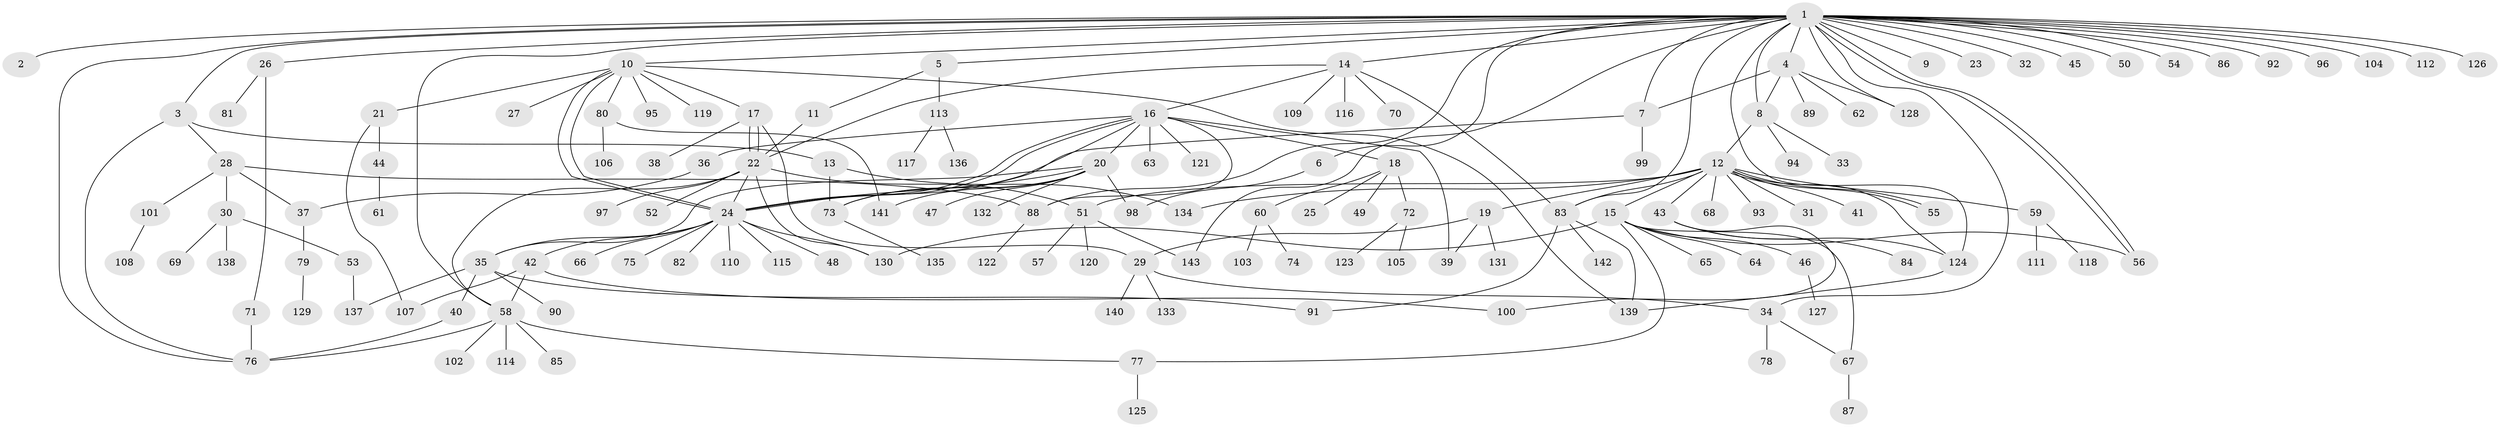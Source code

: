 // coarse degree distribution, {30: 0.00909090909090909, 1: 0.5909090909090909, 7: 0.01818181818181818, 6: 0.01818181818181818, 4: 0.05454545454545454, 2: 0.1, 5: 0.06363636363636363, 9: 0.00909090909090909, 21: 0.00909090909090909, 3: 0.1, 15: 0.00909090909090909, 16: 0.00909090909090909, 14: 0.00909090909090909}
// Generated by graph-tools (version 1.1) at 2025/51/02/27/25 19:51:59]
// undirected, 143 vertices, 191 edges
graph export_dot {
graph [start="1"]
  node [color=gray90,style=filled];
  1;
  2;
  3;
  4;
  5;
  6;
  7;
  8;
  9;
  10;
  11;
  12;
  13;
  14;
  15;
  16;
  17;
  18;
  19;
  20;
  21;
  22;
  23;
  24;
  25;
  26;
  27;
  28;
  29;
  30;
  31;
  32;
  33;
  34;
  35;
  36;
  37;
  38;
  39;
  40;
  41;
  42;
  43;
  44;
  45;
  46;
  47;
  48;
  49;
  50;
  51;
  52;
  53;
  54;
  55;
  56;
  57;
  58;
  59;
  60;
  61;
  62;
  63;
  64;
  65;
  66;
  67;
  68;
  69;
  70;
  71;
  72;
  73;
  74;
  75;
  76;
  77;
  78;
  79;
  80;
  81;
  82;
  83;
  84;
  85;
  86;
  87;
  88;
  89;
  90;
  91;
  92;
  93;
  94;
  95;
  96;
  97;
  98;
  99;
  100;
  101;
  102;
  103;
  104;
  105;
  106;
  107;
  108;
  109;
  110;
  111;
  112;
  113;
  114;
  115;
  116;
  117;
  118;
  119;
  120;
  121;
  122;
  123;
  124;
  125;
  126;
  127;
  128;
  129;
  130;
  131;
  132;
  133;
  134;
  135;
  136;
  137;
  138;
  139;
  140;
  141;
  142;
  143;
  1 -- 2;
  1 -- 3;
  1 -- 4;
  1 -- 5;
  1 -- 6;
  1 -- 7;
  1 -- 8;
  1 -- 9;
  1 -- 10;
  1 -- 14;
  1 -- 23;
  1 -- 26;
  1 -- 32;
  1 -- 34;
  1 -- 45;
  1 -- 50;
  1 -- 54;
  1 -- 56;
  1 -- 56;
  1 -- 58;
  1 -- 76;
  1 -- 83;
  1 -- 86;
  1 -- 88;
  1 -- 92;
  1 -- 96;
  1 -- 104;
  1 -- 112;
  1 -- 124;
  1 -- 126;
  1 -- 128;
  1 -- 143;
  3 -- 13;
  3 -- 28;
  3 -- 76;
  4 -- 7;
  4 -- 8;
  4 -- 62;
  4 -- 89;
  4 -- 128;
  5 -- 11;
  5 -- 113;
  6 -- 98;
  7 -- 24;
  7 -- 99;
  8 -- 12;
  8 -- 33;
  8 -- 94;
  10 -- 17;
  10 -- 21;
  10 -- 24;
  10 -- 24;
  10 -- 27;
  10 -- 80;
  10 -- 95;
  10 -- 119;
  10 -- 139;
  11 -- 22;
  12 -- 15;
  12 -- 19;
  12 -- 31;
  12 -- 41;
  12 -- 43;
  12 -- 51;
  12 -- 55;
  12 -- 55;
  12 -- 59;
  12 -- 68;
  12 -- 83;
  12 -- 93;
  12 -- 124;
  12 -- 134;
  13 -- 73;
  13 -- 134;
  14 -- 16;
  14 -- 22;
  14 -- 70;
  14 -- 83;
  14 -- 109;
  14 -- 116;
  15 -- 46;
  15 -- 56;
  15 -- 64;
  15 -- 65;
  15 -- 67;
  15 -- 77;
  15 -- 130;
  16 -- 18;
  16 -- 20;
  16 -- 24;
  16 -- 24;
  16 -- 36;
  16 -- 39;
  16 -- 63;
  16 -- 73;
  16 -- 88;
  16 -- 121;
  17 -- 22;
  17 -- 22;
  17 -- 29;
  17 -- 38;
  18 -- 25;
  18 -- 49;
  18 -- 60;
  18 -- 72;
  19 -- 29;
  19 -- 39;
  19 -- 131;
  20 -- 24;
  20 -- 35;
  20 -- 47;
  20 -- 73;
  20 -- 98;
  20 -- 132;
  20 -- 141;
  21 -- 44;
  21 -- 107;
  22 -- 24;
  22 -- 51;
  22 -- 52;
  22 -- 58;
  22 -- 97;
  22 -- 130;
  24 -- 35;
  24 -- 42;
  24 -- 48;
  24 -- 66;
  24 -- 75;
  24 -- 82;
  24 -- 110;
  24 -- 115;
  24 -- 130;
  26 -- 71;
  26 -- 81;
  28 -- 30;
  28 -- 37;
  28 -- 88;
  28 -- 101;
  29 -- 34;
  29 -- 133;
  29 -- 140;
  30 -- 53;
  30 -- 69;
  30 -- 138;
  34 -- 67;
  34 -- 78;
  35 -- 40;
  35 -- 90;
  35 -- 91;
  35 -- 137;
  36 -- 37;
  37 -- 79;
  40 -- 76;
  42 -- 58;
  42 -- 100;
  42 -- 107;
  43 -- 84;
  43 -- 100;
  43 -- 124;
  44 -- 61;
  46 -- 127;
  51 -- 57;
  51 -- 120;
  51 -- 143;
  53 -- 137;
  58 -- 76;
  58 -- 77;
  58 -- 85;
  58 -- 102;
  58 -- 114;
  59 -- 111;
  59 -- 118;
  60 -- 74;
  60 -- 103;
  67 -- 87;
  71 -- 76;
  72 -- 105;
  72 -- 123;
  73 -- 135;
  77 -- 125;
  79 -- 129;
  80 -- 106;
  80 -- 141;
  83 -- 91;
  83 -- 139;
  83 -- 142;
  88 -- 122;
  101 -- 108;
  113 -- 117;
  113 -- 136;
  124 -- 139;
}
